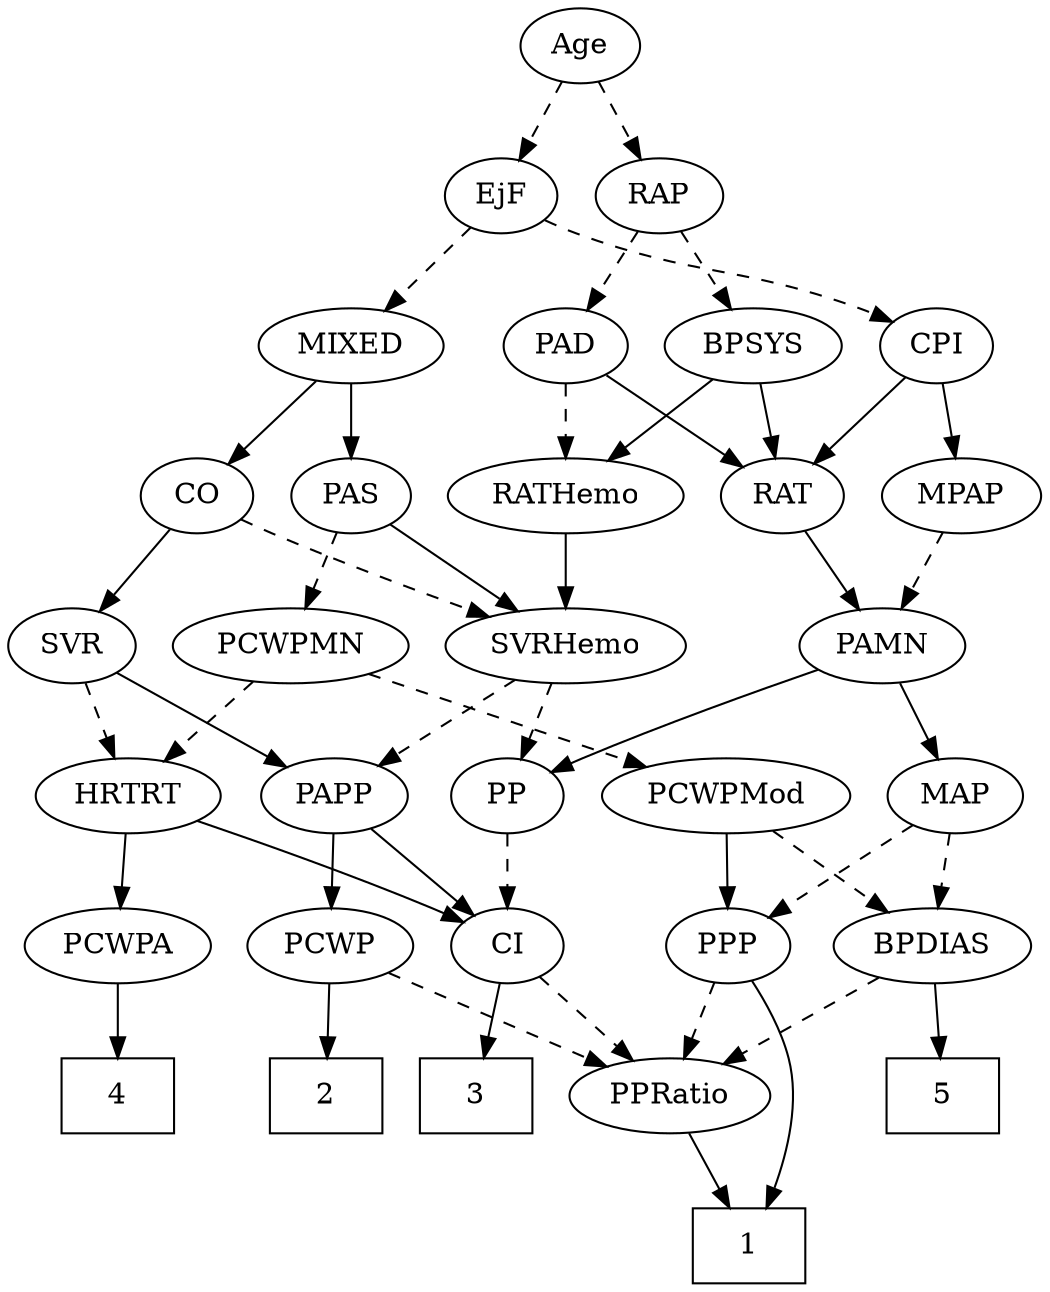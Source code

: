 strict digraph {
	graph [bb="0,0,453.19,612"];
	node [label="\N"];
	1	[height=0.5,
		pos="329.95,18",
		shape=box,
		width=0.75];
	2	[height=0.5,
		pos="138.95,90",
		shape=box,
		width=0.75];
	3	[height=0.5,
		pos="210.95,90",
		shape=box,
		width=0.75];
	4	[height=0.5,
		pos="45.948,90",
		shape=box,
		width=0.75];
	5	[height=0.5,
		pos="418.95,90",
		shape=box,
		width=0.75];
	Age	[height=0.5,
		pos="246.95,594",
		width=0.75];
	EjF	[height=0.5,
		pos="210.95,522",
		width=0.75];
	Age -> EjF	[pos="e,219.25,539.15 238.6,576.76 234.24,568.28 228.8,557.71 223.91,548.2",
		style=dashed];
	RAP	[height=0.5,
		pos="283.95,522",
		width=0.77632];
	Age -> RAP	[pos="e,275.41,539.15 255.53,576.76 260.01,568.28 265.6,557.71 270.63,548.2",
		style=dashed];
	MIXED	[height=0.5,
		pos="147.95,450",
		width=1.1193];
	EjF -> MIXED	[pos="e,162.61,467.29 197.59,506.15 189.41,497.07 178.77,485.24 169.43,474.87",
		style=dashed];
	CPI	[height=0.5,
		pos="408.95,450",
		width=0.75];
	EjF -> CPI	[pos="e,387.87,461.65 232.02,510.35 236.86,508.1 242.03,505.85 246.95,504 301.46,483.5 318.43,488.5 372.95,468 374.79,467.31 376.67,466.56 \
378.56,465.77",
		style=dashed];
	BPSYS	[height=0.5,
		pos="325.95,450",
		width=1.0471];
	RAP -> BPSYS	[pos="e,315.97,467.63 293.69,504.76 298.76,496.32 305.07,485.8 310.76,476.31",
		style=dashed];
	PAD	[height=0.5,
		pos="241.95,450",
		width=0.79437];
	RAP -> PAD	[pos="e,251.64,467.15 274.21,504.76 269.06,496.19 262.64,485.49 256.89,475.9",
		style=dashed];
	CO	[height=0.5,
		pos="75.948,378",
		width=0.75];
	MIXED -> CO	[pos="e,90.899,393.54 131.97,433.46 122,423.78 109.04,411.17 98.094,400.53",
		style=solid];
	PAS	[height=0.5,
		pos="147.95,378",
		width=0.75];
	MIXED -> PAS	[pos="e,147.95,396.1 147.95,431.7 147.95,423.98 147.95,414.71 147.95,406.11",
		style=solid];
	MPAP	[height=0.5,
		pos="416.95,378",
		width=0.97491];
	PAMN	[height=0.5,
		pos="380.95,306",
		width=1.011];
	MPAP -> PAMN	[pos="e,389.67,323.96 408.42,360.41 404.22,352.25 399.06,342.22 394.35,333.07",
		style=dashed];
	RATHemo	[height=0.5,
		pos="241.95,378",
		width=1.3721];
	BPSYS -> RATHemo	[pos="e,261.01,394.89 307.72,433.81 296.4,424.38 281.64,412.08 268.98,401.53",
		style=solid];
	RAT	[height=0.5,
		pos="336.95,378",
		width=0.75827];
	BPSYS -> RAT	[pos="e,334.26,396.1 328.67,431.7 329.88,423.98 331.34,414.71 332.69,406.11",
		style=solid];
	PAD -> RATHemo	[pos="e,241.95,396.1 241.95,431.7 241.95,423.98 241.95,414.71 241.95,406.11",
		style=dashed];
	PAD -> RAT	[pos="e,319.48,391.87 259.82,435.83 274.37,425.11 295.11,409.83 311.41,397.82",
		style=solid];
	SVR	[height=0.5,
		pos="27.948,306",
		width=0.77632];
	CO -> SVR	[pos="e,38.796,322.82 65.056,361.12 58.98,352.26 51.287,341.04 44.484,331.12",
		style=solid];
	SVRHemo	[height=0.5,
		pos="241.95,306",
		width=1.3902];
	CO -> SVRHemo	[pos="e,209.42,319.7 97.181,366.74 102.01,364.47 107.14,362.11 111.95,360 141.13,347.17 174.43,333.62 200.02,323.43",
		style=dashed];
	PCWPMN	[height=0.5,
		pos="123.95,306",
		width=1.3902];
	PAS -> PCWPMN	[pos="e,129.87,324.28 142.14,360.05 139.44,352.18 136.16,342.62 133.13,333.79",
		style=dashed];
	PAS -> SVRHemo	[pos="e,221.06,322.55 165.63,363.83 178.91,353.94 197.39,340.18 212.84,328.67",
		style=solid];
	MAP	[height=0.5,
		pos="418.95,234",
		width=0.84854];
	PAMN -> MAP	[pos="e,410.01,251.47 389.95,288.41 394.5,280.04 400.11,269.71 405.18,260.37",
		style=solid];
	PP	[height=0.5,
		pos="220.95,234",
		width=0.75];
	PAMN -> PP	[pos="e,242.21,245.2 353.73,293.71 328.52,283.17 290.04,266.88 256.95,252 255.15,251.19 253.31,250.35 251.45,249.5",
		style=solid];
	RATHemo -> SVRHemo	[pos="e,241.95,324.1 241.95,359.7 241.95,351.98 241.95,342.71 241.95,334.11",
		style=solid];
	CPI -> MPAP	[pos="e,414.99,396.1 410.93,431.7 411.81,423.98 412.87,414.71 413.85,406.11",
		style=solid];
	CPI -> RAT	[pos="e,351.74,393.38 394.38,434.83 384.2,424.94 370.42,411.55 358.92,400.36",
		style=solid];
	RAT -> PAMN	[pos="e,370.7,323.31 346.93,361.12 352.37,352.47 359.21,341.58 365.34,331.83",
		style=solid];
	PAPP	[height=0.5,
		pos="141.95,234",
		width=0.88464];
	SVR -> PAPP	[pos="e,121.06,247.82 47.545,292.97 65.401,282 92.025,265.65 112.45,253.11",
		style=solid];
	HRTRT	[height=0.5,
		pos="49.948,234",
		width=1.1013];
	SVR -> HRTRT	[pos="e,44.518,252.28 33.273,288.05 35.723,280.26 38.689,270.82 41.437,262.08",
		style=dashed];
	PCWPMod	[height=0.5,
		pos="317.95,234",
		width=1.4443];
	BPDIAS	[height=0.5,
		pos="410.95,162",
		width=1.1735];
	PCWPMod -> BPDIAS	[pos="e,391,178.01 338.59,217.46 351.65,207.63 368.7,194.8 382.97,184.06",
		style=dashed];
	PPP	[height=0.5,
		pos="319.95,162",
		width=0.75];
	PCWPMod -> PPP	[pos="e,319.46,180.1 318.44,215.7 318.66,207.98 318.93,198.71 319.17,190.11",
		style=solid];
	PCWPA	[height=0.5,
		pos="45.948,162",
		width=1.1555];
	PCWPA -> 4	[pos="e,45.948,108.1 45.948,143.7 45.948,135.98 45.948,126.71 45.948,118.11",
		style=solid];
	PCWPMN -> PCWPMod	[pos="e,283.4,247.47 158.18,292.65 190.4,281.02 238.8,263.56 273.88,250.9",
		style=dashed];
	PCWPMN -> HRTRT	[pos="e,66.256,250.43 106.78,288.76 96.958,279.47 84.482,267.67 73.724,257.49",
		style=dashed];
	SVRHemo -> PP	[pos="e,225.98,251.79 236.86,288.05 234.47,280.06 231.55,270.33 228.87,261.4",
		style=dashed];
	SVRHemo -> PAPP	[pos="e,161.38,248.6 219.75,289.46 205,279.13 185.5,265.48 169.71,254.43",
		style=dashed];
	BPDIAS -> 5	[pos="e,416.99,108.1 412.93,143.7 413.81,135.98 414.87,126.71 415.85,118.11",
		style=solid];
	PPRatio	[height=0.5,
		pos="295.95,90",
		width=1.1013];
	BPDIAS -> PPRatio	[pos="e,318.79,104.91 387.68,146.83 370.34,136.28 346.47,121.75 327.43,110.16",
		style=dashed];
	MAP -> BPDIAS	[pos="e,412.9,180.1 416.97,215.7 416.09,207.98 415.03,198.71 414.05,190.11",
		style=dashed];
	MAP -> PPP	[pos="e,337.98,175.75 399.86,219.5 384.64,208.74 363.17,193.56 346.31,181.64",
		style=dashed];
	CI	[height=0.5,
		pos="220.95,162",
		width=0.75];
	PP -> CI	[pos="e,220.95,180.1 220.95,215.7 220.95,207.98 220.95,198.71 220.95,190.11",
		style=dashed];
	PPP -> 1	[pos="e,336.77,36.167 329.8,144.97 335.46,134.79 342.01,121.1 344.95,108 349.59,87.294 345.12,63.589 339.88,45.853",
		style=solid];
	PPP -> PPRatio	[pos="e,301.87,108.28 314.14,144.05 311.44,136.18 308.16,126.62 305.13,117.79",
		style=dashed];
	PPRatio -> 1	[pos="e,321.56,36.275 304.18,72.055 308.05,64.091 312.75,54.411 317.07,45.51",
		style=solid];
	PCWP	[height=0.5,
		pos="140.95,162",
		width=0.97491];
	PCWP -> 2	[pos="e,139.44,108.1 140.45,143.7 140.23,135.98 139.97,126.71 139.72,118.11",
		style=solid];
	PCWP -> PPRatio	[pos="e,268.75,103.28 166.54,149.44 191.88,138 230.92,120.37 259.49,107.46",
		style=dashed];
	CI -> 3	[pos="e,213.42,108.28 218.53,144.05 217.43,136.35 216.09,127.03 214.86,118.36",
		style=solid];
	CI -> PPRatio	[pos="e,279.23,106.61 236.12,146.83 246.38,137.27 260.13,124.43 271.86,113.48",
		style=dashed];
	PAPP -> PCWP	[pos="e,141.19,180.1 141.7,215.7 141.59,207.98 141.46,198.71 141.33,190.11",
		style=solid];
	PAPP -> CI	[pos="e,205.41,176.77 158.32,218.5 169.77,208.35 185.23,194.65 197.92,183.4",
		style=solid];
	HRTRT -> PCWPA	[pos="e,46.925,180.1 48.959,215.7 48.518,207.98 47.988,198.71 47.497,190.11",
		style=solid];
	HRTRT -> CI	[pos="e,199.73,173.31 79.676,221.99 107.19,211.64 149.12,195.47 184.95,180 186.76,179.22 188.61,178.4 190.47,177.56",
		style=solid];
}
